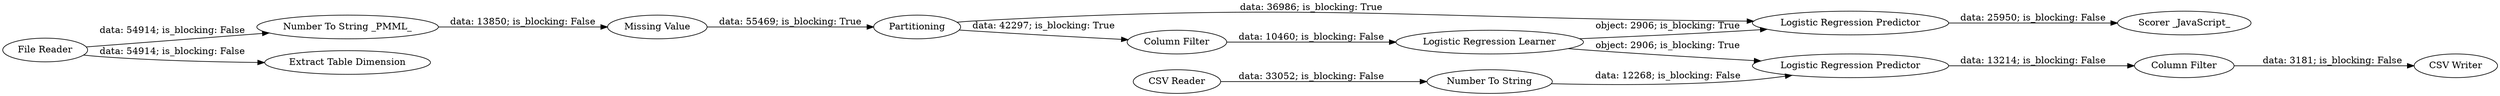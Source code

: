 digraph {
	"2265463945765875018_31" [label="CSV Writer"]
	"2265463945765875018_33" [label="Logistic Regression Learner"]
	"2265463945765875018_38" [label="Logistic Regression Predictor"]
	"2265463945765875018_21" [label="File Reader"]
	"2265463945765875018_27" [label="CSV Reader"]
	"2265463945765875018_36" [label="Column Filter"]
	"2265463945765875018_28" [label=Partitioning]
	"2265463945765875018_26" [label="Number To String _PMML_"]
	"2265463945765875018_37" [label="Number To String"]
	"2265463945765875018_25" [label="Extract Table Dimension"]
	"2265463945765875018_40" [label="Scorer _JavaScript_"]
	"2265463945765875018_32" [label="Column Filter"]
	"2265463945765875018_34" [label="Logistic Regression Predictor"]
	"2265463945765875018_35" [label="Missing Value"]
	"2265463945765875018_27" -> "2265463945765875018_37" [label="data: 33052; is_blocking: False"]
	"2265463945765875018_33" -> "2265463945765875018_38" [label="object: 2906; is_blocking: True"]
	"2265463945765875018_33" -> "2265463945765875018_34" [label="object: 2906; is_blocking: True"]
	"2265463945765875018_35" -> "2265463945765875018_28" [label="data: 55469; is_blocking: True"]
	"2265463945765875018_36" -> "2265463945765875018_33" [label="data: 10460; is_blocking: False"]
	"2265463945765875018_38" -> "2265463945765875018_40" [label="data: 25950; is_blocking: False"]
	"2265463945765875018_34" -> "2265463945765875018_32" [label="data: 13214; is_blocking: False"]
	"2265463945765875018_21" -> "2265463945765875018_26" [label="data: 54914; is_blocking: False"]
	"2265463945765875018_28" -> "2265463945765875018_36" [label="data: 42297; is_blocking: True"]
	"2265463945765875018_26" -> "2265463945765875018_35" [label="data: 13850; is_blocking: False"]
	"2265463945765875018_21" -> "2265463945765875018_25" [label="data: 54914; is_blocking: False"]
	"2265463945765875018_37" -> "2265463945765875018_34" [label="data: 12268; is_blocking: False"]
	"2265463945765875018_32" -> "2265463945765875018_31" [label="data: 3181; is_blocking: False"]
	"2265463945765875018_28" -> "2265463945765875018_38" [label="data: 36986; is_blocking: True"]
	rankdir=LR
}
